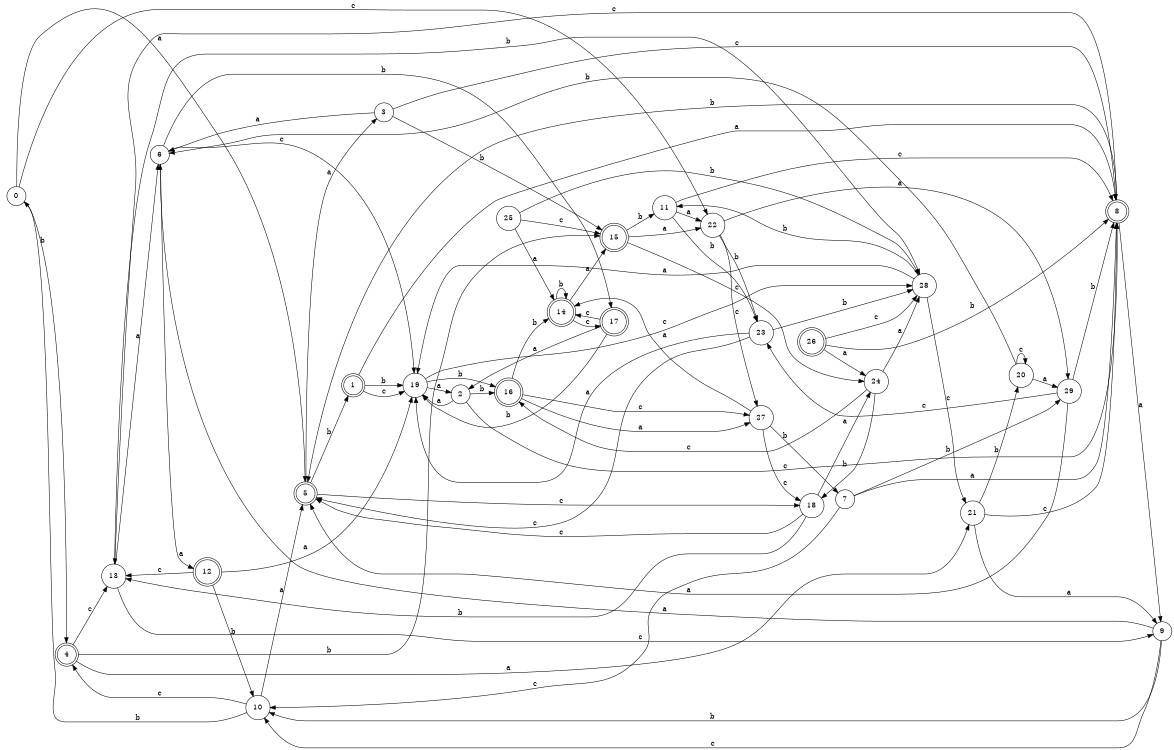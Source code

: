 digraph n24_4 {
__start0 [label="" shape="none"];

rankdir=LR;
size="8,5";

s0 [style="filled", color="black", fillcolor="white" shape="circle", label="0"];
s1 [style="rounded,filled", color="black", fillcolor="white" shape="doublecircle", label="1"];
s2 [style="filled", color="black", fillcolor="white" shape="circle", label="2"];
s3 [style="filled", color="black", fillcolor="white" shape="circle", label="3"];
s4 [style="rounded,filled", color="black", fillcolor="white" shape="doublecircle", label="4"];
s5 [style="rounded,filled", color="black", fillcolor="white" shape="doublecircle", label="5"];
s6 [style="filled", color="black", fillcolor="white" shape="circle", label="6"];
s7 [style="filled", color="black", fillcolor="white" shape="circle", label="7"];
s8 [style="rounded,filled", color="black", fillcolor="white" shape="doublecircle", label="8"];
s9 [style="filled", color="black", fillcolor="white" shape="circle", label="9"];
s10 [style="filled", color="black", fillcolor="white" shape="circle", label="10"];
s11 [style="filled", color="black", fillcolor="white" shape="circle", label="11"];
s12 [style="rounded,filled", color="black", fillcolor="white" shape="doublecircle", label="12"];
s13 [style="filled", color="black", fillcolor="white" shape="circle", label="13"];
s14 [style="rounded,filled", color="black", fillcolor="white" shape="doublecircle", label="14"];
s15 [style="rounded,filled", color="black", fillcolor="white" shape="doublecircle", label="15"];
s16 [style="rounded,filled", color="black", fillcolor="white" shape="doublecircle", label="16"];
s17 [style="rounded,filled", color="black", fillcolor="white" shape="doublecircle", label="17"];
s18 [style="filled", color="black", fillcolor="white" shape="circle", label="18"];
s19 [style="filled", color="black", fillcolor="white" shape="circle", label="19"];
s20 [style="filled", color="black", fillcolor="white" shape="circle", label="20"];
s21 [style="filled", color="black", fillcolor="white" shape="circle", label="21"];
s22 [style="filled", color="black", fillcolor="white" shape="circle", label="22"];
s23 [style="filled", color="black", fillcolor="white" shape="circle", label="23"];
s24 [style="filled", color="black", fillcolor="white" shape="circle", label="24"];
s25 [style="filled", color="black", fillcolor="white" shape="circle", label="25"];
s26 [style="rounded,filled", color="black", fillcolor="white" shape="doublecircle", label="26"];
s27 [style="filled", color="black", fillcolor="white" shape="circle", label="27"];
s28 [style="filled", color="black", fillcolor="white" shape="circle", label="28"];
s29 [style="filled", color="black", fillcolor="white" shape="circle", label="29"];
s0 -> s5 [label="a"];
s0 -> s4 [label="b"];
s0 -> s22 [label="c"];
s1 -> s8 [label="a"];
s1 -> s19 [label="b"];
s1 -> s19 [label="c"];
s2 -> s19 [label="a"];
s2 -> s16 [label="b"];
s2 -> s8 [label="c"];
s3 -> s6 [label="a"];
s3 -> s15 [label="b"];
s3 -> s8 [label="c"];
s4 -> s21 [label="a"];
s4 -> s15 [label="b"];
s4 -> s13 [label="c"];
s5 -> s3 [label="a"];
s5 -> s1 [label="b"];
s5 -> s18 [label="c"];
s6 -> s12 [label="a"];
s6 -> s17 [label="b"];
s6 -> s19 [label="c"];
s7 -> s8 [label="a"];
s7 -> s29 [label="b"];
s7 -> s10 [label="c"];
s8 -> s9 [label="a"];
s8 -> s5 [label="b"];
s8 -> s13 [label="c"];
s9 -> s6 [label="a"];
s9 -> s10 [label="b"];
s9 -> s10 [label="c"];
s10 -> s5 [label="a"];
s10 -> s0 [label="b"];
s10 -> s4 [label="c"];
s11 -> s22 [label="a"];
s11 -> s23 [label="b"];
s11 -> s8 [label="c"];
s12 -> s19 [label="a"];
s12 -> s10 [label="b"];
s12 -> s13 [label="c"];
s13 -> s6 [label="a"];
s13 -> s28 [label="b"];
s13 -> s9 [label="c"];
s14 -> s15 [label="a"];
s14 -> s14 [label="b"];
s14 -> s17 [label="c"];
s15 -> s22 [label="a"];
s15 -> s11 [label="b"];
s15 -> s24 [label="c"];
s16 -> s27 [label="a"];
s16 -> s14 [label="b"];
s16 -> s27 [label="c"];
s17 -> s2 [label="a"];
s17 -> s19 [label="b"];
s17 -> s14 [label="c"];
s18 -> s24 [label="a"];
s18 -> s13 [label="b"];
s18 -> s5 [label="c"];
s19 -> s2 [label="a"];
s19 -> s16 [label="b"];
s19 -> s28 [label="c"];
s20 -> s29 [label="a"];
s20 -> s6 [label="b"];
s20 -> s20 [label="c"];
s21 -> s9 [label="a"];
s21 -> s20 [label="b"];
s21 -> s8 [label="c"];
s22 -> s29 [label="a"];
s22 -> s23 [label="b"];
s22 -> s27 [label="c"];
s23 -> s19 [label="a"];
s23 -> s28 [label="b"];
s23 -> s5 [label="c"];
s24 -> s28 [label="a"];
s24 -> s18 [label="b"];
s24 -> s16 [label="c"];
s25 -> s14 [label="a"];
s25 -> s28 [label="b"];
s25 -> s15 [label="c"];
s26 -> s24 [label="a"];
s26 -> s8 [label="b"];
s26 -> s28 [label="c"];
s27 -> s14 [label="a"];
s27 -> s7 [label="b"];
s27 -> s18 [label="c"];
s28 -> s19 [label="a"];
s28 -> s11 [label="b"];
s28 -> s21 [label="c"];
s29 -> s5 [label="a"];
s29 -> s8 [label="b"];
s29 -> s23 [label="c"];

}